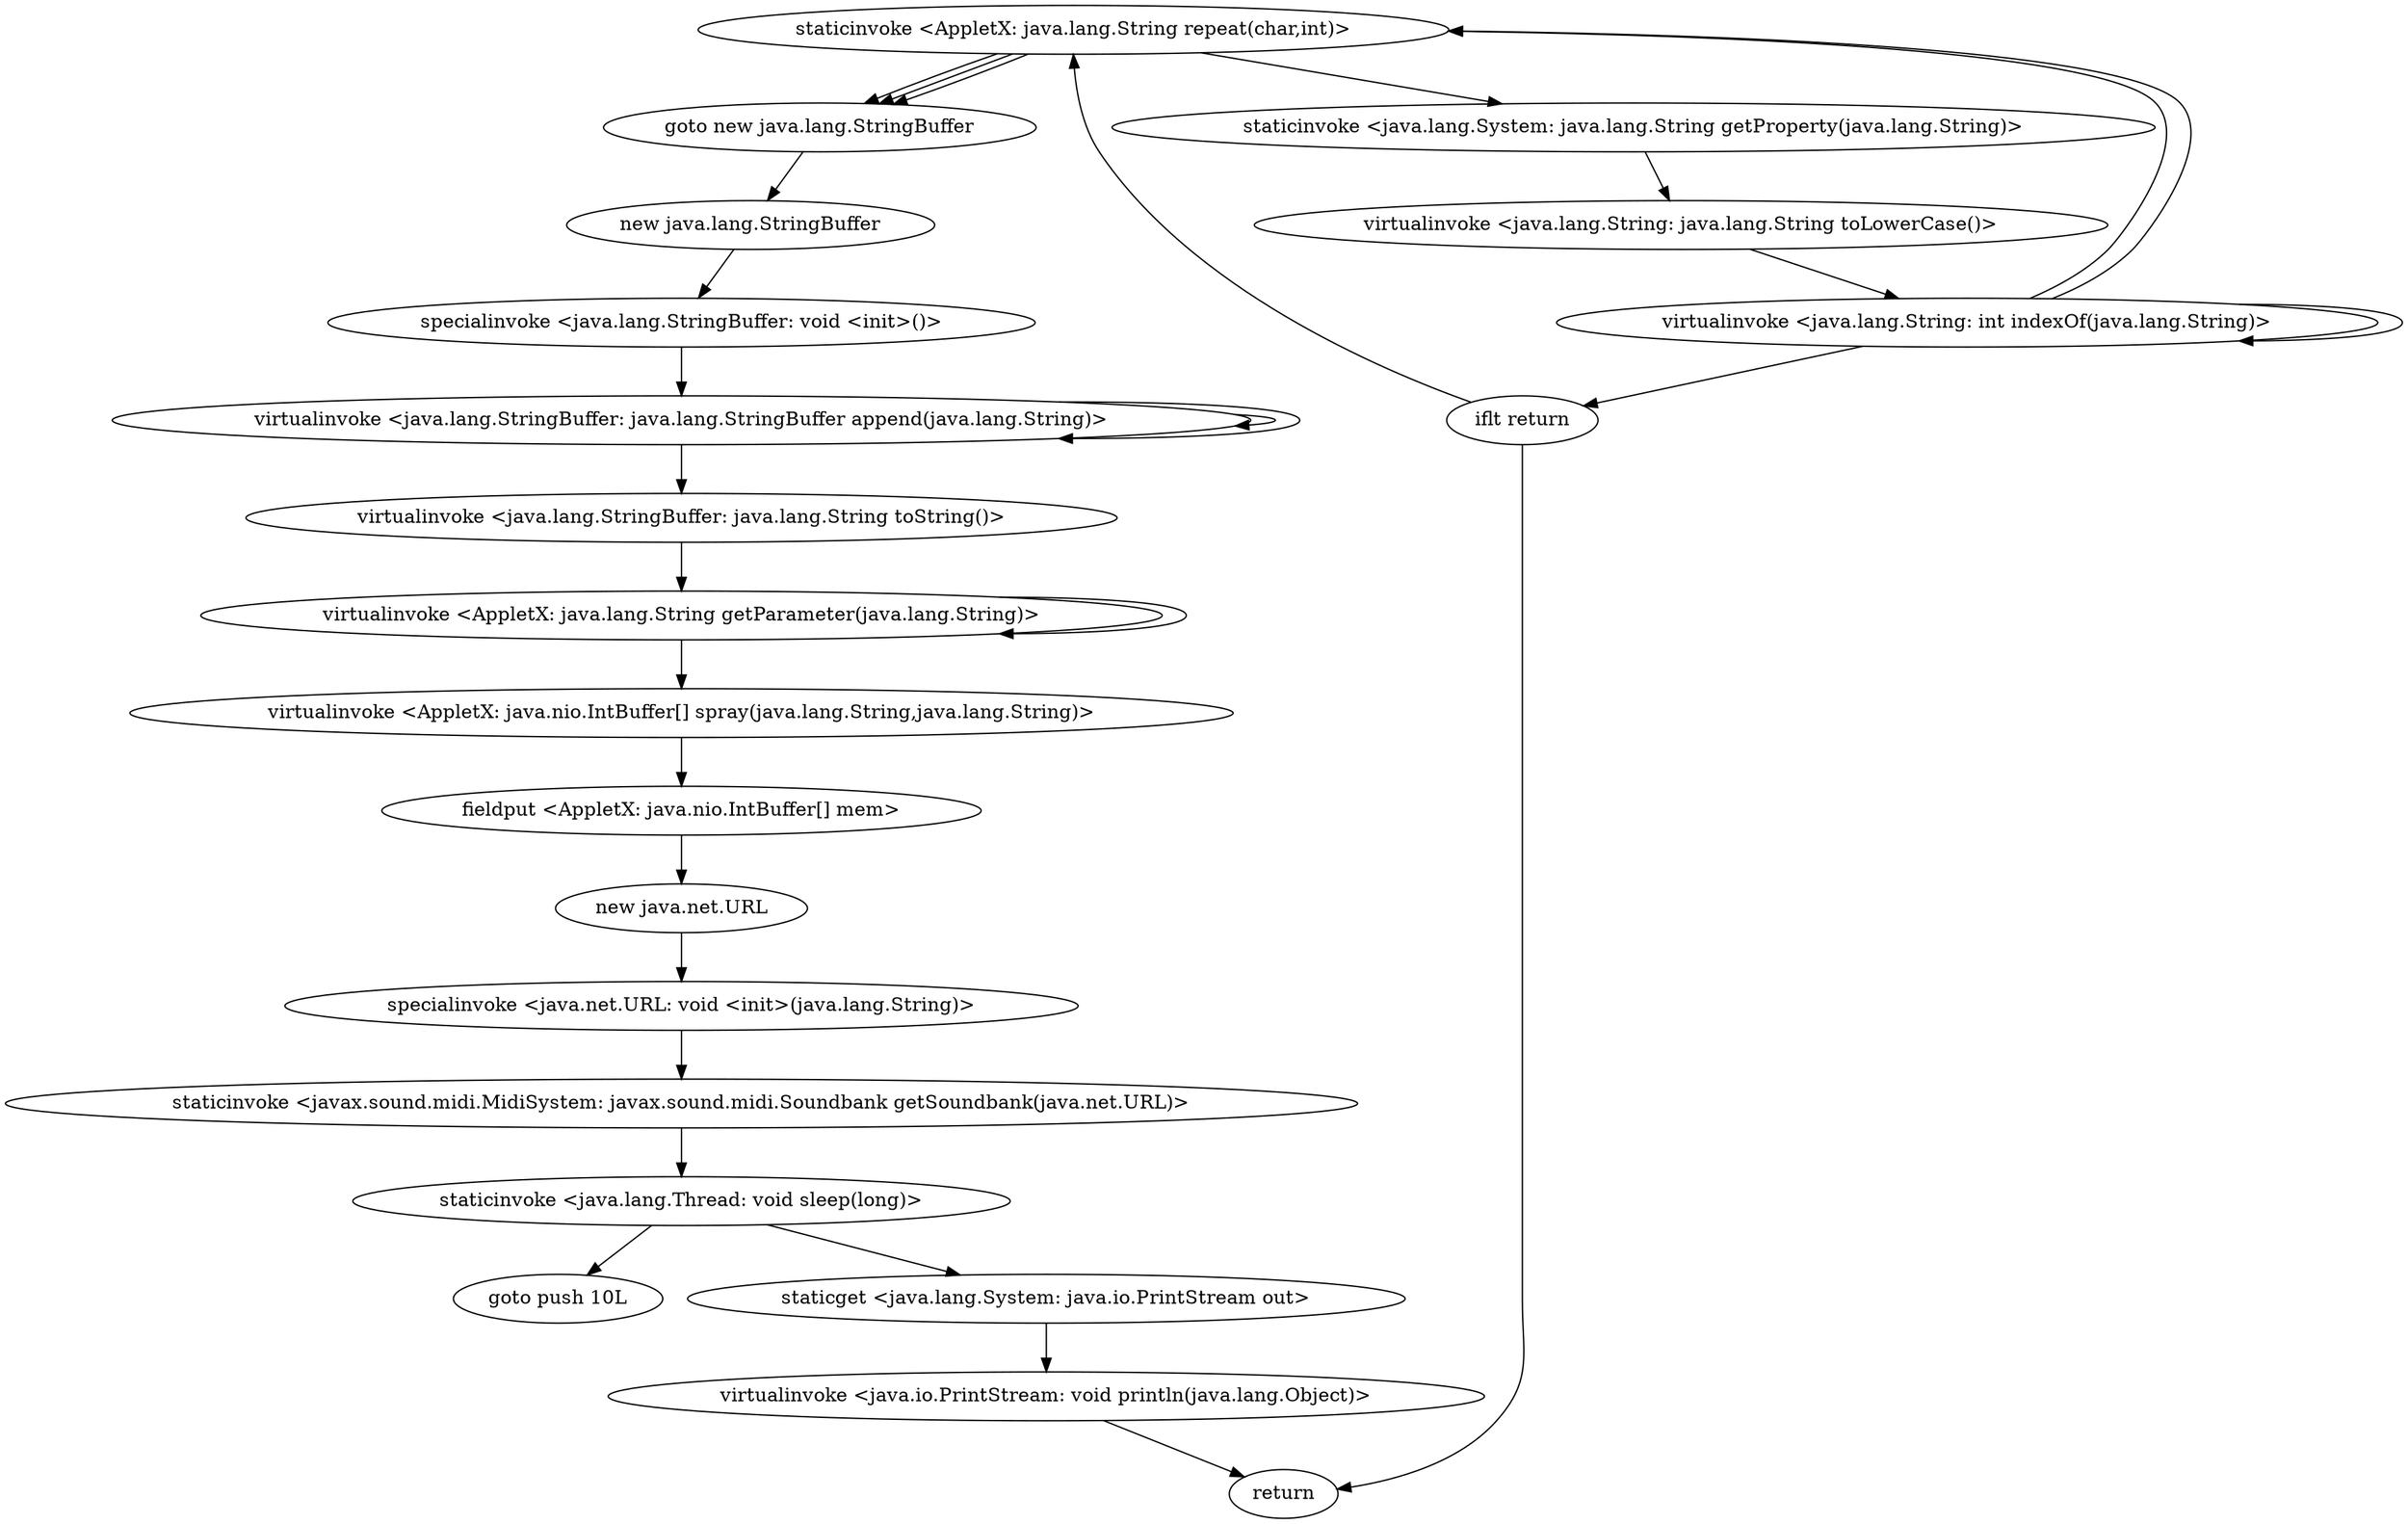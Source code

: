 digraph "" {
"staticinvoke <AppletX: java.lang.String repeat(char,int)>";
 "staticinvoke <AppletX: java.lang.String repeat(char,int)>"->"staticinvoke <java.lang.System: java.lang.String getProperty(java.lang.String)>";
 "staticinvoke <java.lang.System: java.lang.String getProperty(java.lang.String)>"->"virtualinvoke <java.lang.String: java.lang.String toLowerCase()>";
 "virtualinvoke <java.lang.String: java.lang.String toLowerCase()>"->"virtualinvoke <java.lang.String: int indexOf(java.lang.String)>";
 "virtualinvoke <java.lang.String: int indexOf(java.lang.String)>"->"staticinvoke <AppletX: java.lang.String repeat(char,int)>";
 "staticinvoke <AppletX: java.lang.String repeat(char,int)>"->"goto new java.lang.StringBuffer";
 "goto new java.lang.StringBuffer"->"new java.lang.StringBuffer";
 "new java.lang.StringBuffer"->"specialinvoke <java.lang.StringBuffer: void <init>()>";
 "specialinvoke <java.lang.StringBuffer: void <init>()>"->"virtualinvoke <java.lang.StringBuffer: java.lang.StringBuffer append(java.lang.String)>";
 "virtualinvoke <java.lang.StringBuffer: java.lang.StringBuffer append(java.lang.String)>"->"virtualinvoke <java.lang.StringBuffer: java.lang.StringBuffer append(java.lang.String)>";
 "virtualinvoke <java.lang.StringBuffer: java.lang.StringBuffer append(java.lang.String)>"->"virtualinvoke <java.lang.StringBuffer: java.lang.StringBuffer append(java.lang.String)>";
 "virtualinvoke <java.lang.StringBuffer: java.lang.StringBuffer append(java.lang.String)>"->"virtualinvoke <java.lang.StringBuffer: java.lang.String toString()>";
 "virtualinvoke <java.lang.StringBuffer: java.lang.String toString()>"->"virtualinvoke <AppletX: java.lang.String getParameter(java.lang.String)>";
 "virtualinvoke <AppletX: java.lang.String getParameter(java.lang.String)>"->"virtualinvoke <AppletX: java.lang.String getParameter(java.lang.String)>";
 "virtualinvoke <AppletX: java.lang.String getParameter(java.lang.String)>"->"virtualinvoke <AppletX: java.nio.IntBuffer[] spray(java.lang.String,java.lang.String)>";
 "virtualinvoke <AppletX: java.nio.IntBuffer[] spray(java.lang.String,java.lang.String)>"->"fieldput <AppletX: java.nio.IntBuffer[] mem>";
 "fieldput <AppletX: java.nio.IntBuffer[] mem>"->"new java.net.URL";
 "new java.net.URL"->"specialinvoke <java.net.URL: void <init>(java.lang.String)>";
 "specialinvoke <java.net.URL: void <init>(java.lang.String)>"->"staticinvoke <javax.sound.midi.MidiSystem: javax.sound.midi.Soundbank getSoundbank(java.net.URL)>";
 "staticinvoke <javax.sound.midi.MidiSystem: javax.sound.midi.Soundbank getSoundbank(java.net.URL)>"->"staticinvoke <java.lang.Thread: void sleep(long)>";
 "staticinvoke <java.lang.Thread: void sleep(long)>"->"goto push 10L";
 "staticinvoke <java.lang.Thread: void sleep(long)>"->"staticget <java.lang.System: java.io.PrintStream out>";
 "staticget <java.lang.System: java.io.PrintStream out>"->"virtualinvoke <java.io.PrintStream: void println(java.lang.Object)>";
 "virtualinvoke <java.io.PrintStream: void println(java.lang.Object)>"->"return";
"virtualinvoke <java.lang.String: int indexOf(java.lang.String)>";
 "virtualinvoke <java.lang.String: int indexOf(java.lang.String)>"->"staticinvoke <AppletX: java.lang.String repeat(char,int)>";
 "staticinvoke <AppletX: java.lang.String repeat(char,int)>"->"goto new java.lang.StringBuffer";
"virtualinvoke <java.lang.String: int indexOf(java.lang.String)>";
 "virtualinvoke <java.lang.String: int indexOf(java.lang.String)>"->"virtualinvoke <java.lang.String: int indexOf(java.lang.String)>";
 "virtualinvoke <java.lang.String: int indexOf(java.lang.String)>"->"iflt return";
 "iflt return"->"staticinvoke <AppletX: java.lang.String repeat(char,int)>";
 "staticinvoke <AppletX: java.lang.String repeat(char,int)>"->"goto new java.lang.StringBuffer";
 "iflt return"->"return";
}
